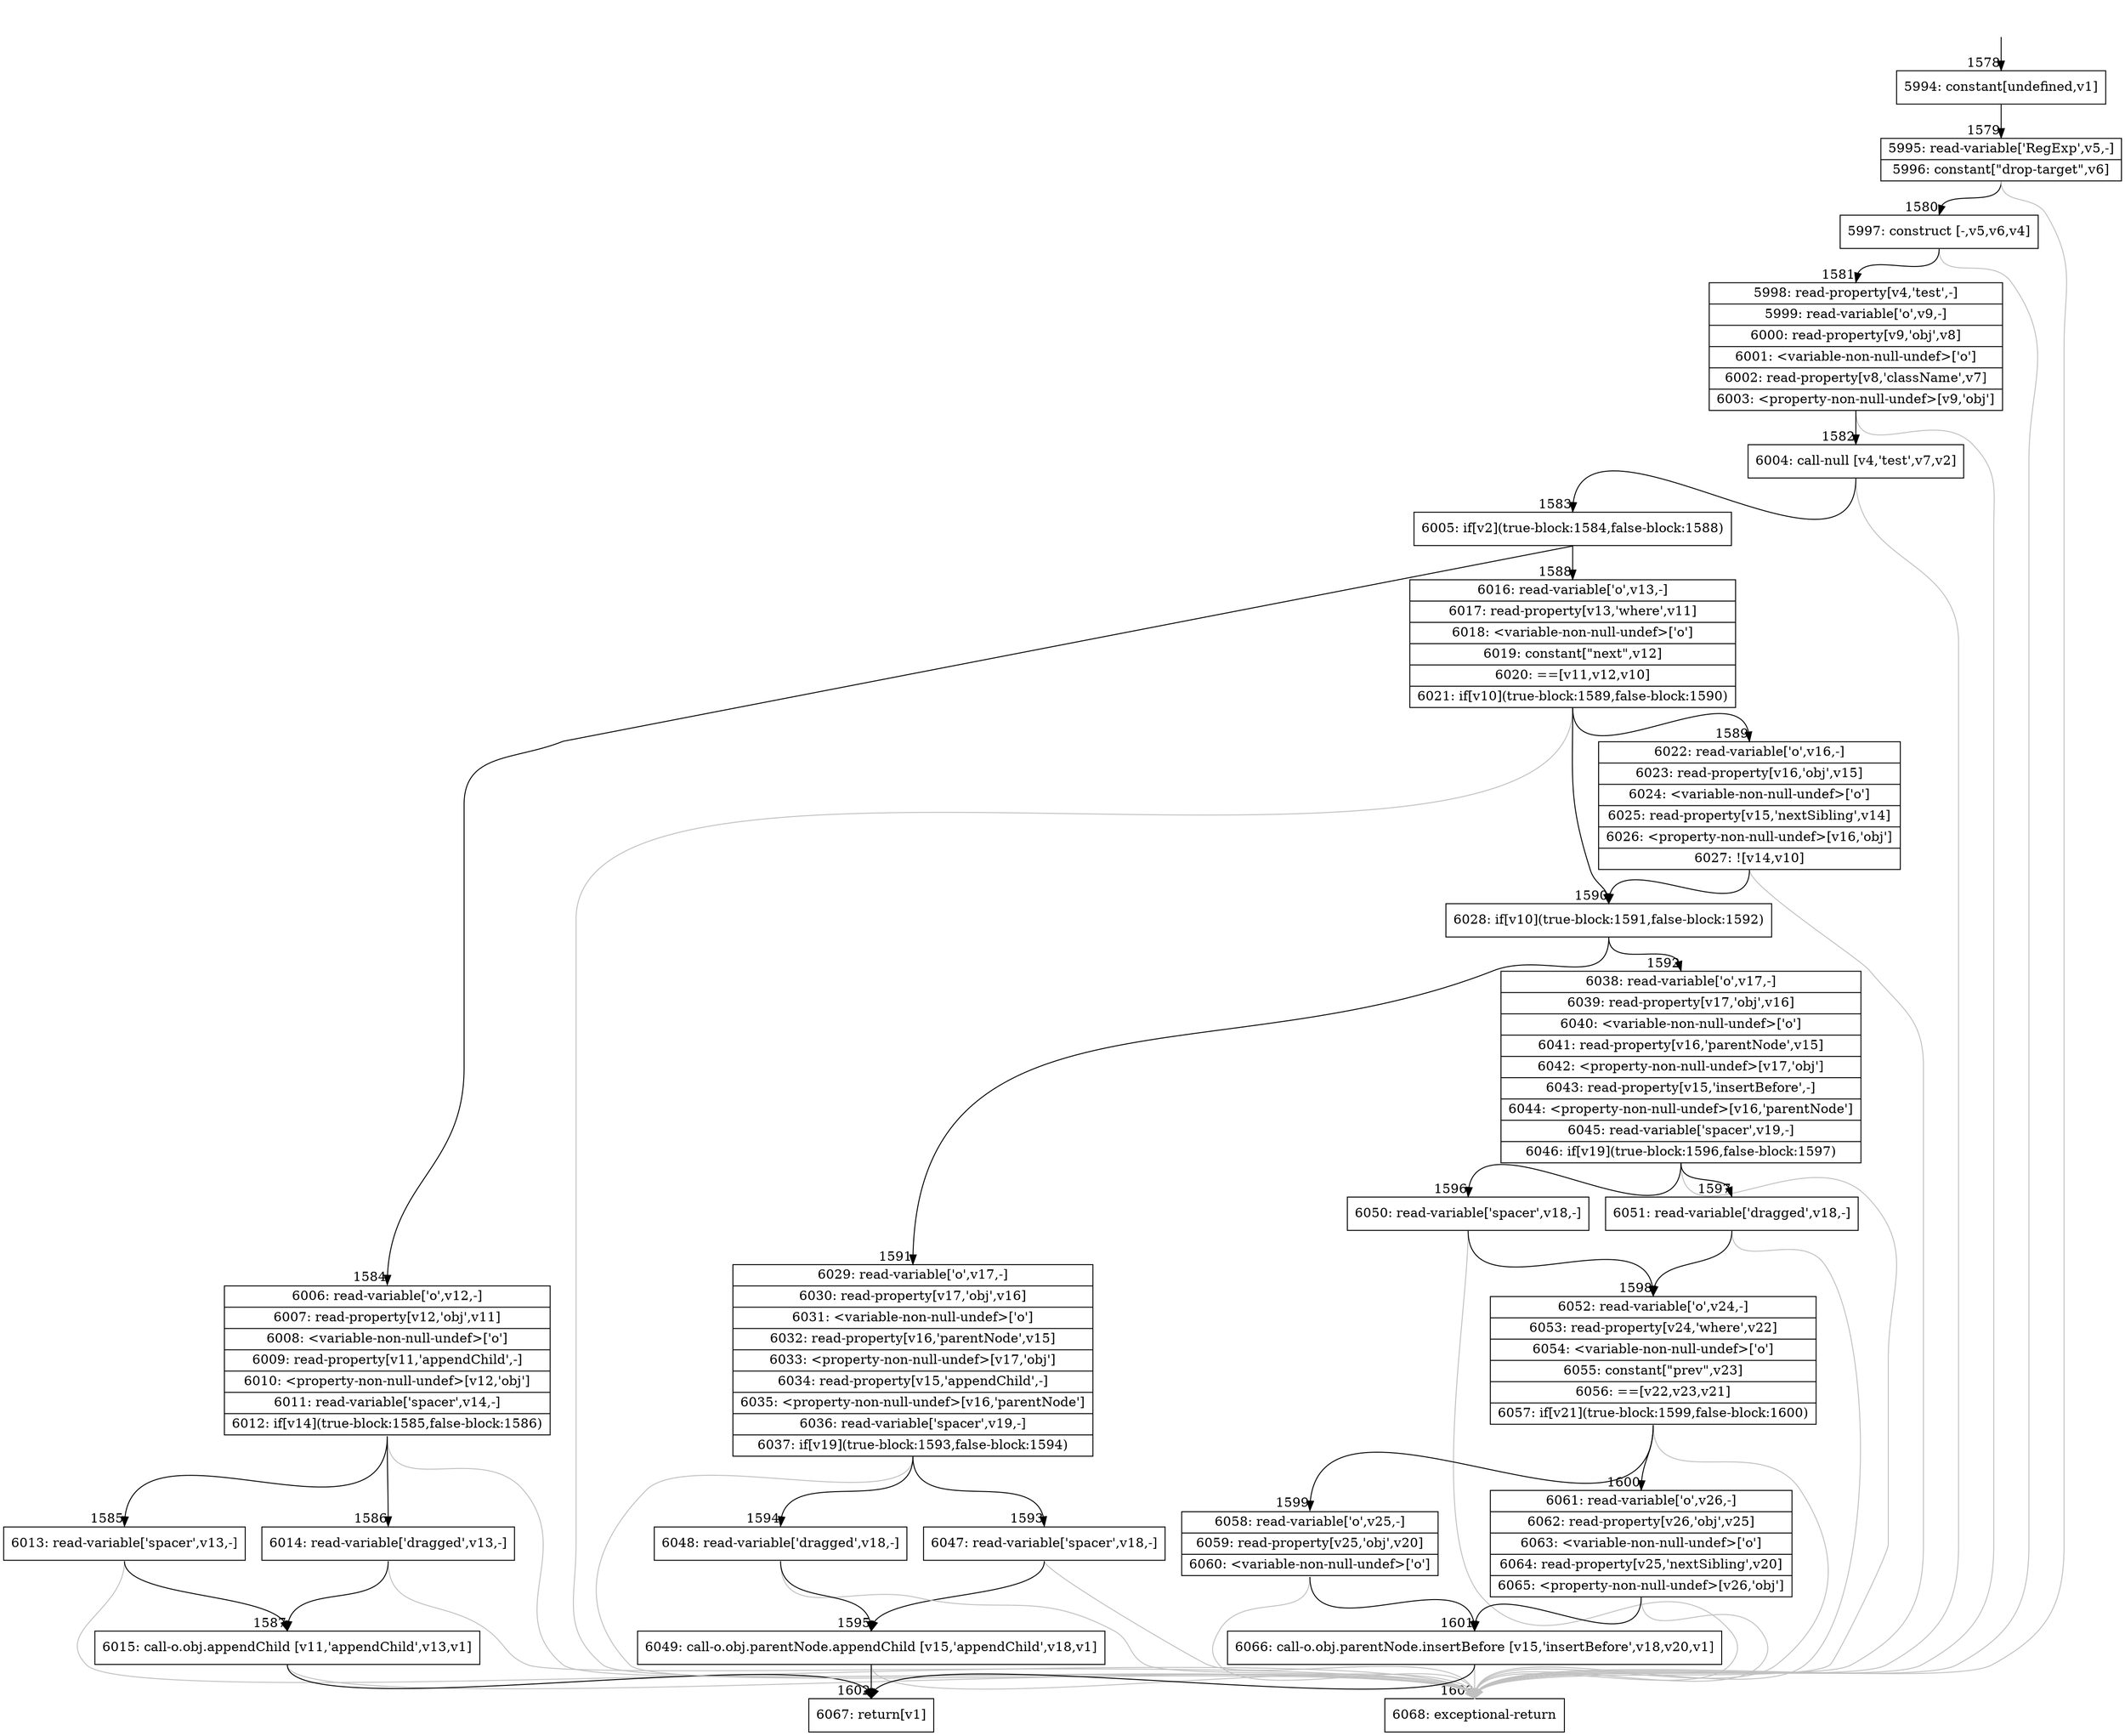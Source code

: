 digraph {
rankdir="TD"
BB_entry89[shape=none,label=""];
BB_entry89 -> BB1578 [tailport=s, headport=n, headlabel="    1578"]
BB1578 [shape=record label="{5994: constant[undefined,v1]}" ] 
BB1578 -> BB1579 [tailport=s, headport=n, headlabel="      1579"]
BB1579 [shape=record label="{5995: read-variable['RegExp',v5,-]|5996: constant[\"drop-target\",v6]}" ] 
BB1579 -> BB1580 [tailport=s, headport=n, headlabel="      1580"]
BB1579 -> BB1603 [tailport=s, headport=n, color=gray, headlabel="      1603"]
BB1580 [shape=record label="{5997: construct [-,v5,v6,v4]}" ] 
BB1580 -> BB1581 [tailport=s, headport=n, headlabel="      1581"]
BB1580 -> BB1603 [tailport=s, headport=n, color=gray]
BB1581 [shape=record label="{5998: read-property[v4,'test',-]|5999: read-variable['o',v9,-]|6000: read-property[v9,'obj',v8]|6001: \<variable-non-null-undef\>['o']|6002: read-property[v8,'className',v7]|6003: \<property-non-null-undef\>[v9,'obj']}" ] 
BB1581 -> BB1582 [tailport=s, headport=n, headlabel="      1582"]
BB1581 -> BB1603 [tailport=s, headport=n, color=gray]
BB1582 [shape=record label="{6004: call-null [v4,'test',v7,v2]}" ] 
BB1582 -> BB1583 [tailport=s, headport=n, headlabel="      1583"]
BB1582 -> BB1603 [tailport=s, headport=n, color=gray]
BB1583 [shape=record label="{6005: if[v2](true-block:1584,false-block:1588)}" ] 
BB1583 -> BB1584 [tailport=s, headport=n, headlabel="      1584"]
BB1583 -> BB1588 [tailport=s, headport=n, headlabel="      1588"]
BB1584 [shape=record label="{6006: read-variable['o',v12,-]|6007: read-property[v12,'obj',v11]|6008: \<variable-non-null-undef\>['o']|6009: read-property[v11,'appendChild',-]|6010: \<property-non-null-undef\>[v12,'obj']|6011: read-variable['spacer',v14,-]|6012: if[v14](true-block:1585,false-block:1586)}" ] 
BB1584 -> BB1585 [tailport=s, headport=n, headlabel="      1585"]
BB1584 -> BB1586 [tailport=s, headport=n, headlabel="      1586"]
BB1584 -> BB1603 [tailport=s, headport=n, color=gray]
BB1585 [shape=record label="{6013: read-variable['spacer',v13,-]}" ] 
BB1585 -> BB1587 [tailport=s, headport=n, headlabel="      1587"]
BB1585 -> BB1603 [tailport=s, headport=n, color=gray]
BB1586 [shape=record label="{6014: read-variable['dragged',v13,-]}" ] 
BB1586 -> BB1587 [tailport=s, headport=n]
BB1586 -> BB1603 [tailport=s, headport=n, color=gray]
BB1587 [shape=record label="{6015: call-o.obj.appendChild [v11,'appendChild',v13,v1]}" ] 
BB1587 -> BB1602 [tailport=s, headport=n, headlabel="      1602"]
BB1587 -> BB1603 [tailport=s, headport=n, color=gray]
BB1588 [shape=record label="{6016: read-variable['o',v13,-]|6017: read-property[v13,'where',v11]|6018: \<variable-non-null-undef\>['o']|6019: constant[\"next\",v12]|6020: ==[v11,v12,v10]|6021: if[v10](true-block:1589,false-block:1590)}" ] 
BB1588 -> BB1590 [tailport=s, headport=n, headlabel="      1590"]
BB1588 -> BB1589 [tailport=s, headport=n, headlabel="      1589"]
BB1588 -> BB1603 [tailport=s, headport=n, color=gray]
BB1589 [shape=record label="{6022: read-variable['o',v16,-]|6023: read-property[v16,'obj',v15]|6024: \<variable-non-null-undef\>['o']|6025: read-property[v15,'nextSibling',v14]|6026: \<property-non-null-undef\>[v16,'obj']|6027: ![v14,v10]}" ] 
BB1589 -> BB1590 [tailport=s, headport=n]
BB1589 -> BB1603 [tailport=s, headport=n, color=gray]
BB1590 [shape=record label="{6028: if[v10](true-block:1591,false-block:1592)}" ] 
BB1590 -> BB1591 [tailport=s, headport=n, headlabel="      1591"]
BB1590 -> BB1592 [tailport=s, headport=n, headlabel="      1592"]
BB1591 [shape=record label="{6029: read-variable['o',v17,-]|6030: read-property[v17,'obj',v16]|6031: \<variable-non-null-undef\>['o']|6032: read-property[v16,'parentNode',v15]|6033: \<property-non-null-undef\>[v17,'obj']|6034: read-property[v15,'appendChild',-]|6035: \<property-non-null-undef\>[v16,'parentNode']|6036: read-variable['spacer',v19,-]|6037: if[v19](true-block:1593,false-block:1594)}" ] 
BB1591 -> BB1593 [tailport=s, headport=n, headlabel="      1593"]
BB1591 -> BB1594 [tailport=s, headport=n, headlabel="      1594"]
BB1591 -> BB1603 [tailport=s, headport=n, color=gray]
BB1592 [shape=record label="{6038: read-variable['o',v17,-]|6039: read-property[v17,'obj',v16]|6040: \<variable-non-null-undef\>['o']|6041: read-property[v16,'parentNode',v15]|6042: \<property-non-null-undef\>[v17,'obj']|6043: read-property[v15,'insertBefore',-]|6044: \<property-non-null-undef\>[v16,'parentNode']|6045: read-variable['spacer',v19,-]|6046: if[v19](true-block:1596,false-block:1597)}" ] 
BB1592 -> BB1596 [tailport=s, headport=n, headlabel="      1596"]
BB1592 -> BB1597 [tailport=s, headport=n, headlabel="      1597"]
BB1592 -> BB1603 [tailport=s, headport=n, color=gray]
BB1593 [shape=record label="{6047: read-variable['spacer',v18,-]}" ] 
BB1593 -> BB1595 [tailport=s, headport=n, headlabel="      1595"]
BB1593 -> BB1603 [tailport=s, headport=n, color=gray]
BB1594 [shape=record label="{6048: read-variable['dragged',v18,-]}" ] 
BB1594 -> BB1595 [tailport=s, headport=n]
BB1594 -> BB1603 [tailport=s, headport=n, color=gray]
BB1595 [shape=record label="{6049: call-o.obj.parentNode.appendChild [v15,'appendChild',v18,v1]}" ] 
BB1595 -> BB1602 [tailport=s, headport=n]
BB1595 -> BB1603 [tailport=s, headport=n, color=gray]
BB1596 [shape=record label="{6050: read-variable['spacer',v18,-]}" ] 
BB1596 -> BB1598 [tailport=s, headport=n, headlabel="      1598"]
BB1596 -> BB1603 [tailport=s, headport=n, color=gray]
BB1597 [shape=record label="{6051: read-variable['dragged',v18,-]}" ] 
BB1597 -> BB1598 [tailport=s, headport=n]
BB1597 -> BB1603 [tailport=s, headport=n, color=gray]
BB1598 [shape=record label="{6052: read-variable['o',v24,-]|6053: read-property[v24,'where',v22]|6054: \<variable-non-null-undef\>['o']|6055: constant[\"prev\",v23]|6056: ==[v22,v23,v21]|6057: if[v21](true-block:1599,false-block:1600)}" ] 
BB1598 -> BB1599 [tailport=s, headport=n, headlabel="      1599"]
BB1598 -> BB1600 [tailport=s, headport=n, headlabel="      1600"]
BB1598 -> BB1603 [tailport=s, headport=n, color=gray]
BB1599 [shape=record label="{6058: read-variable['o',v25,-]|6059: read-property[v25,'obj',v20]|6060: \<variable-non-null-undef\>['o']}" ] 
BB1599 -> BB1601 [tailport=s, headport=n, headlabel="      1601"]
BB1599 -> BB1603 [tailport=s, headport=n, color=gray]
BB1600 [shape=record label="{6061: read-variable['o',v26,-]|6062: read-property[v26,'obj',v25]|6063: \<variable-non-null-undef\>['o']|6064: read-property[v25,'nextSibling',v20]|6065: \<property-non-null-undef\>[v26,'obj']}" ] 
BB1600 -> BB1601 [tailport=s, headport=n]
BB1600 -> BB1603 [tailport=s, headport=n, color=gray]
BB1601 [shape=record label="{6066: call-o.obj.parentNode.insertBefore [v15,'insertBefore',v18,v20,v1]}" ] 
BB1601 -> BB1602 [tailport=s, headport=n]
BB1601 -> BB1603 [tailport=s, headport=n, color=gray]
BB1602 [shape=record label="{6067: return[v1]}" ] 
BB1603 [shape=record label="{6068: exceptional-return}" ] 
//#$~ 1185
}
